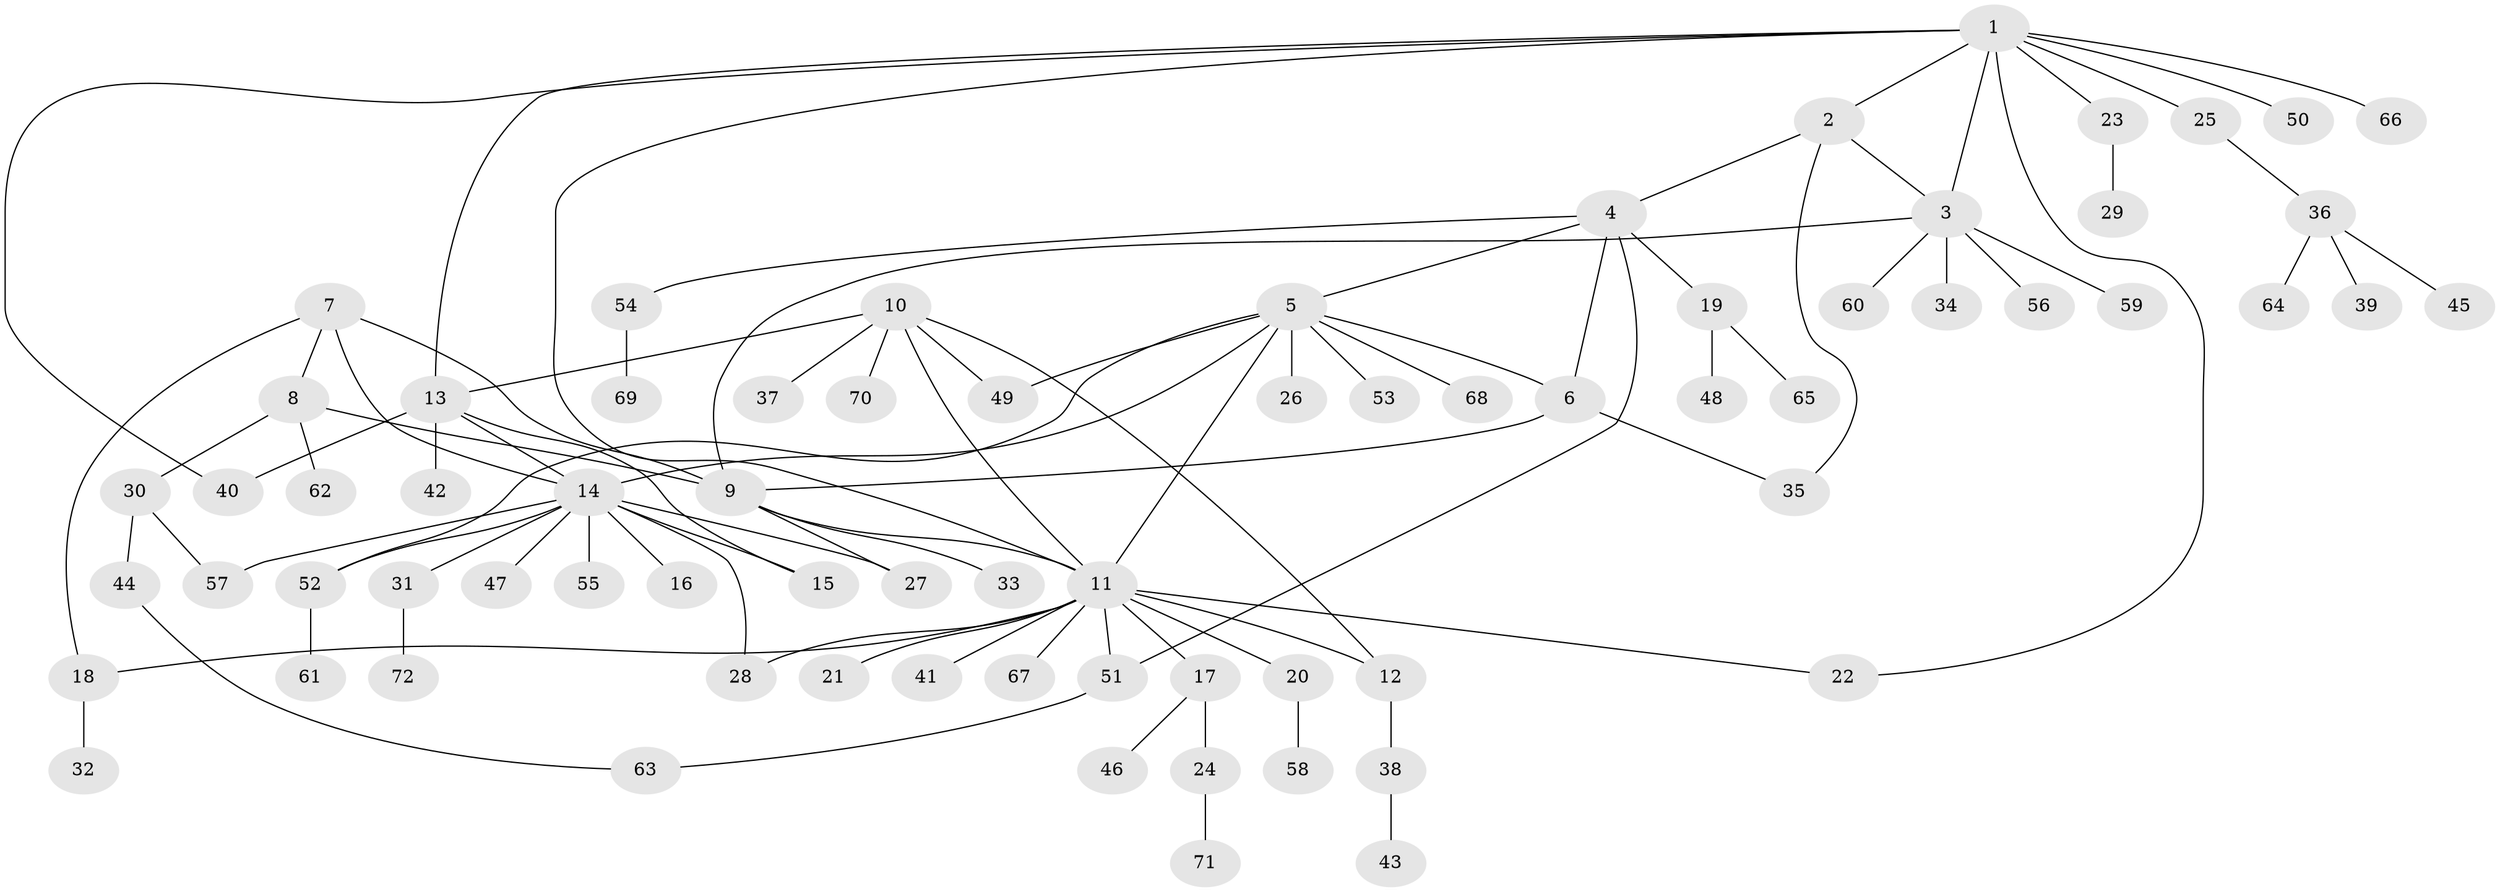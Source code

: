 // Generated by graph-tools (version 1.1) at 2025/26/03/09/25 03:26:43]
// undirected, 72 vertices, 93 edges
graph export_dot {
graph [start="1"]
  node [color=gray90,style=filled];
  1;
  2;
  3;
  4;
  5;
  6;
  7;
  8;
  9;
  10;
  11;
  12;
  13;
  14;
  15;
  16;
  17;
  18;
  19;
  20;
  21;
  22;
  23;
  24;
  25;
  26;
  27;
  28;
  29;
  30;
  31;
  32;
  33;
  34;
  35;
  36;
  37;
  38;
  39;
  40;
  41;
  42;
  43;
  44;
  45;
  46;
  47;
  48;
  49;
  50;
  51;
  52;
  53;
  54;
  55;
  56;
  57;
  58;
  59;
  60;
  61;
  62;
  63;
  64;
  65;
  66;
  67;
  68;
  69;
  70;
  71;
  72;
  1 -- 2;
  1 -- 3;
  1 -- 11;
  1 -- 13;
  1 -- 22;
  1 -- 23;
  1 -- 25;
  1 -- 40;
  1 -- 50;
  1 -- 66;
  2 -- 3;
  2 -- 4;
  2 -- 35;
  3 -- 9;
  3 -- 34;
  3 -- 56;
  3 -- 59;
  3 -- 60;
  4 -- 5;
  4 -- 6;
  4 -- 19;
  4 -- 51;
  4 -- 54;
  5 -- 6;
  5 -- 11;
  5 -- 14;
  5 -- 26;
  5 -- 49;
  5 -- 52;
  5 -- 53;
  5 -- 68;
  6 -- 9;
  6 -- 35;
  7 -- 8;
  7 -- 9;
  7 -- 14;
  7 -- 18;
  8 -- 9;
  8 -- 30;
  8 -- 62;
  9 -- 11;
  9 -- 27;
  9 -- 33;
  10 -- 11;
  10 -- 12;
  10 -- 13;
  10 -- 37;
  10 -- 49;
  10 -- 70;
  11 -- 12;
  11 -- 17;
  11 -- 18;
  11 -- 20;
  11 -- 21;
  11 -- 22;
  11 -- 28;
  11 -- 41;
  11 -- 51;
  11 -- 67;
  12 -- 38;
  13 -- 14;
  13 -- 15;
  13 -- 40;
  13 -- 42;
  14 -- 15;
  14 -- 16;
  14 -- 27;
  14 -- 28;
  14 -- 31;
  14 -- 47;
  14 -- 52;
  14 -- 55;
  14 -- 57;
  17 -- 24;
  17 -- 46;
  18 -- 32;
  19 -- 48;
  19 -- 65;
  20 -- 58;
  23 -- 29;
  24 -- 71;
  25 -- 36;
  30 -- 44;
  30 -- 57;
  31 -- 72;
  36 -- 39;
  36 -- 45;
  36 -- 64;
  38 -- 43;
  44 -- 63;
  51 -- 63;
  52 -- 61;
  54 -- 69;
}
